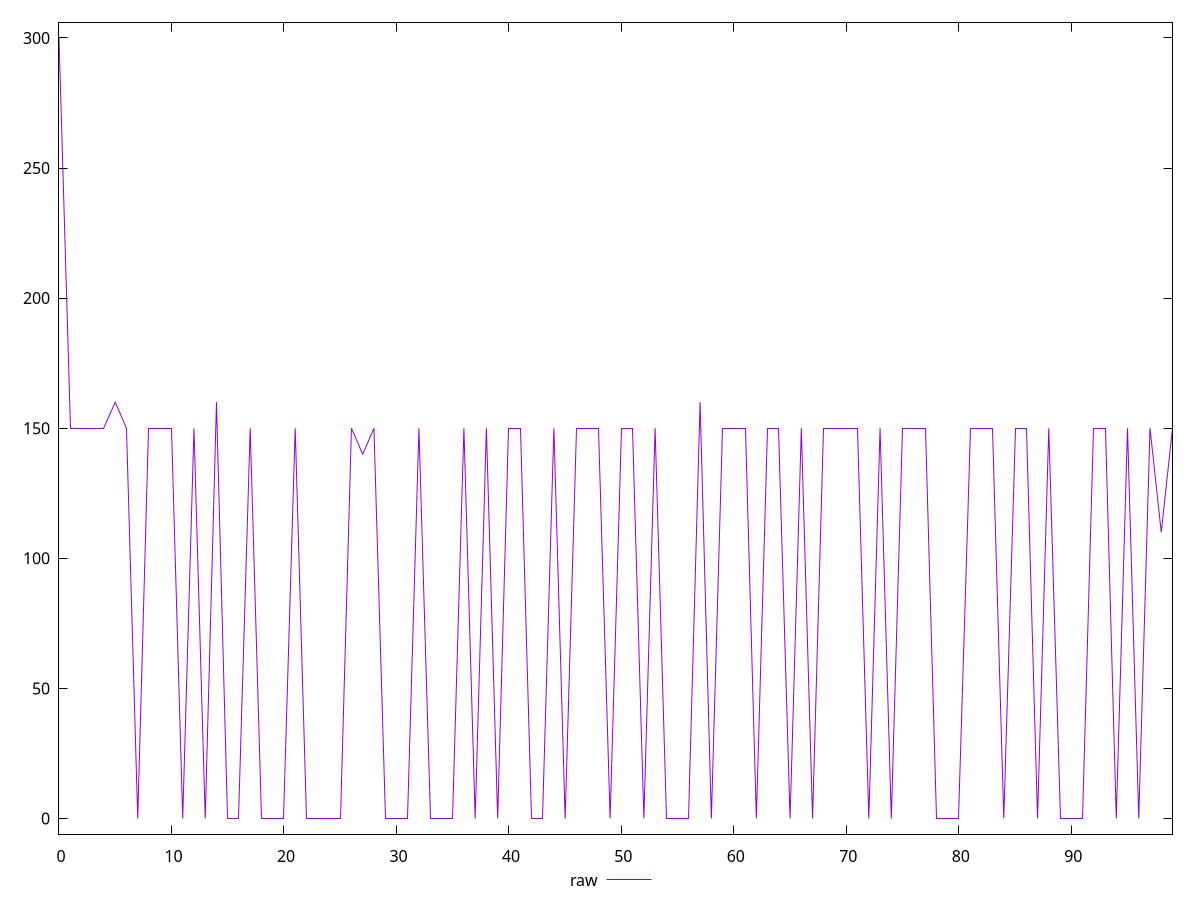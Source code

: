 reset

$raw <<EOF
0 300
1 150
2 150
3 150
4 150
5 160
6 150
7 0
8 150
9 150
10 150
11 0
12 150
13 0
14 160
15 0
16 0
17 150
18 0
19 0
20 0
21 150
22 0
23 0
24 0
25 0
26 150
27 140
28 150
29 0
30 0
31 0
32 150
33 0
34 0
35 0
36 150
37 0
38 150
39 0
40 150
41 150
42 0
43 0
44 150
45 0
46 150
47 150
48 150
49 0
50 150
51 150
52 0
53 150
54 0
55 0
56 0
57 160
58 0
59 150
60 150
61 150
62 0
63 150
64 150
65 0
66 150
67 0
68 150
69 150
70 150
71 150
72 0
73 150
74 0
75 150
76 150
77 150
78 0
79 0
80 0
81 150
82 150
83 150
84 0
85 150
86 150
87 0
88 150
89 0
90 0
91 0
92 150
93 150
94 0
95 150
96 0
97 150
98 110
99 150
EOF

set key outside below
set xrange [0:99]
set yrange [-6:306]
set trange [-6:306]
set terminal svg size 640, 500 enhanced background rgb 'white'
set output "reports/report_00027_2021-02-24T12-40-31.850Z/unminified-javascript/samples/astro/raw/values.svg"

plot $raw title "raw" with line

reset
